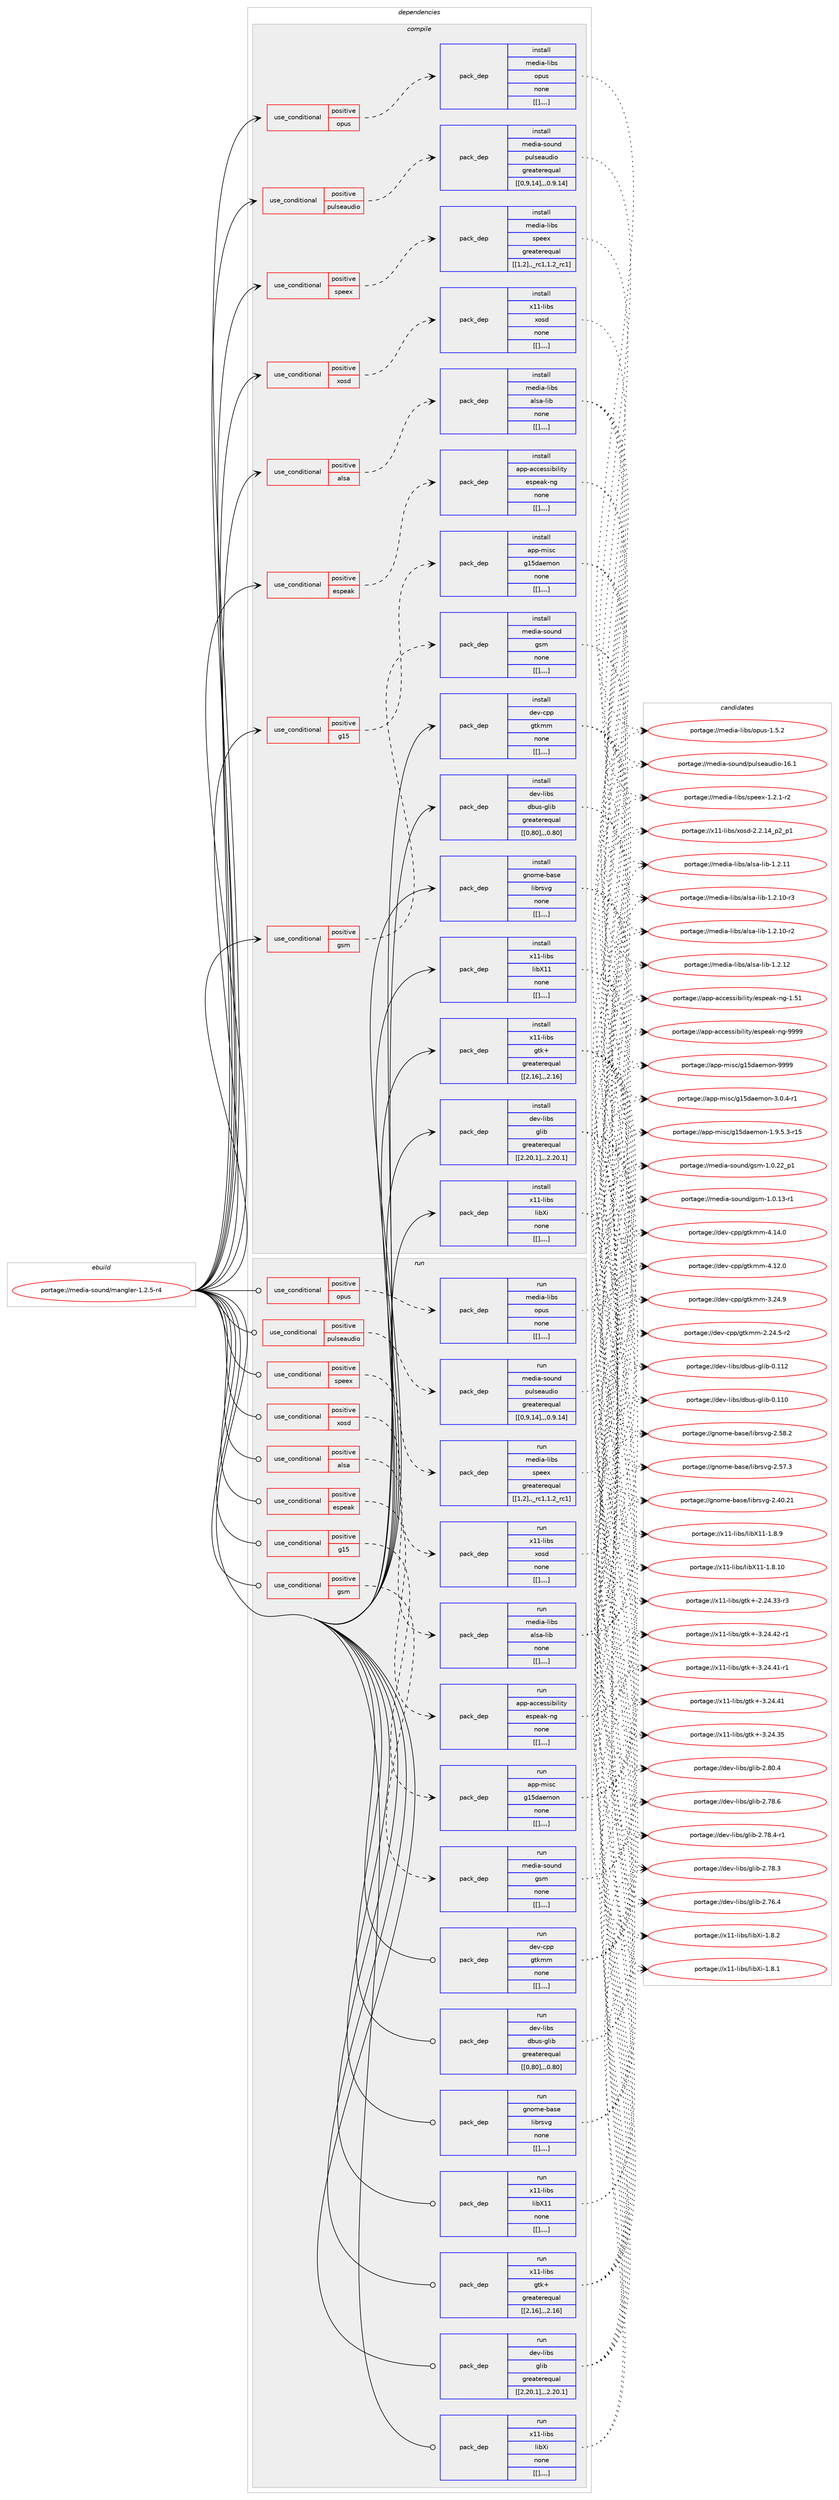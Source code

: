 digraph prolog {

# *************
# Graph options
# *************

newrank=true;
concentrate=true;
compound=true;
graph [rankdir=LR,fontname=Helvetica,fontsize=10,ranksep=1.5];#, ranksep=2.5, nodesep=0.2];
edge  [arrowhead=vee];
node  [fontname=Helvetica,fontsize=10];

# **********
# The ebuild
# **********

subgraph cluster_leftcol {
color=gray;
label=<<i>ebuild</i>>;
id [label="portage://media-sound/mangler-1.2.5-r4", color=red, width=4, href="../media-sound/mangler-1.2.5-r4.svg"];
}

# ****************
# The dependencies
# ****************

subgraph cluster_midcol {
color=gray;
label=<<i>dependencies</i>>;
subgraph cluster_compile {
fillcolor="#eeeeee";
style=filled;
label=<<i>compile</i>>;
subgraph cond84084 {
dependency333526 [label=<<TABLE BORDER="0" CELLBORDER="1" CELLSPACING="0" CELLPADDING="4"><TR><TD ROWSPAN="3" CELLPADDING="10">use_conditional</TD></TR><TR><TD>positive</TD></TR><TR><TD>alsa</TD></TR></TABLE>>, shape=none, color=red];
subgraph pack246825 {
dependency333527 [label=<<TABLE BORDER="0" CELLBORDER="1" CELLSPACING="0" CELLPADDING="4" WIDTH="220"><TR><TD ROWSPAN="6" CELLPADDING="30">pack_dep</TD></TR><TR><TD WIDTH="110">install</TD></TR><TR><TD>media-libs</TD></TR><TR><TD>alsa-lib</TD></TR><TR><TD>none</TD></TR><TR><TD>[[],,,,]</TD></TR></TABLE>>, shape=none, color=blue];
}
dependency333526:e -> dependency333527:w [weight=20,style="dashed",arrowhead="vee"];
}
id:e -> dependency333526:w [weight=20,style="solid",arrowhead="vee"];
subgraph cond84085 {
dependency333528 [label=<<TABLE BORDER="0" CELLBORDER="1" CELLSPACING="0" CELLPADDING="4"><TR><TD ROWSPAN="3" CELLPADDING="10">use_conditional</TD></TR><TR><TD>positive</TD></TR><TR><TD>espeak</TD></TR></TABLE>>, shape=none, color=red];
subgraph pack246826 {
dependency333529 [label=<<TABLE BORDER="0" CELLBORDER="1" CELLSPACING="0" CELLPADDING="4" WIDTH="220"><TR><TD ROWSPAN="6" CELLPADDING="30">pack_dep</TD></TR><TR><TD WIDTH="110">install</TD></TR><TR><TD>app-accessibility</TD></TR><TR><TD>espeak-ng</TD></TR><TR><TD>none</TD></TR><TR><TD>[[],,,,]</TD></TR></TABLE>>, shape=none, color=blue];
}
dependency333528:e -> dependency333529:w [weight=20,style="dashed",arrowhead="vee"];
}
id:e -> dependency333528:w [weight=20,style="solid",arrowhead="vee"];
subgraph cond84086 {
dependency333530 [label=<<TABLE BORDER="0" CELLBORDER="1" CELLSPACING="0" CELLPADDING="4"><TR><TD ROWSPAN="3" CELLPADDING="10">use_conditional</TD></TR><TR><TD>positive</TD></TR><TR><TD>g15</TD></TR></TABLE>>, shape=none, color=red];
subgraph pack246827 {
dependency333531 [label=<<TABLE BORDER="0" CELLBORDER="1" CELLSPACING="0" CELLPADDING="4" WIDTH="220"><TR><TD ROWSPAN="6" CELLPADDING="30">pack_dep</TD></TR><TR><TD WIDTH="110">install</TD></TR><TR><TD>app-misc</TD></TR><TR><TD>g15daemon</TD></TR><TR><TD>none</TD></TR><TR><TD>[[],,,,]</TD></TR></TABLE>>, shape=none, color=blue];
}
dependency333530:e -> dependency333531:w [weight=20,style="dashed",arrowhead="vee"];
}
id:e -> dependency333530:w [weight=20,style="solid",arrowhead="vee"];
subgraph cond84087 {
dependency333532 [label=<<TABLE BORDER="0" CELLBORDER="1" CELLSPACING="0" CELLPADDING="4"><TR><TD ROWSPAN="3" CELLPADDING="10">use_conditional</TD></TR><TR><TD>positive</TD></TR><TR><TD>gsm</TD></TR></TABLE>>, shape=none, color=red];
subgraph pack246828 {
dependency333533 [label=<<TABLE BORDER="0" CELLBORDER="1" CELLSPACING="0" CELLPADDING="4" WIDTH="220"><TR><TD ROWSPAN="6" CELLPADDING="30">pack_dep</TD></TR><TR><TD WIDTH="110">install</TD></TR><TR><TD>media-sound</TD></TR><TR><TD>gsm</TD></TR><TR><TD>none</TD></TR><TR><TD>[[],,,,]</TD></TR></TABLE>>, shape=none, color=blue];
}
dependency333532:e -> dependency333533:w [weight=20,style="dashed",arrowhead="vee"];
}
id:e -> dependency333532:w [weight=20,style="solid",arrowhead="vee"];
subgraph cond84088 {
dependency333534 [label=<<TABLE BORDER="0" CELLBORDER="1" CELLSPACING="0" CELLPADDING="4"><TR><TD ROWSPAN="3" CELLPADDING="10">use_conditional</TD></TR><TR><TD>positive</TD></TR><TR><TD>opus</TD></TR></TABLE>>, shape=none, color=red];
subgraph pack246829 {
dependency333535 [label=<<TABLE BORDER="0" CELLBORDER="1" CELLSPACING="0" CELLPADDING="4" WIDTH="220"><TR><TD ROWSPAN="6" CELLPADDING="30">pack_dep</TD></TR><TR><TD WIDTH="110">install</TD></TR><TR><TD>media-libs</TD></TR><TR><TD>opus</TD></TR><TR><TD>none</TD></TR><TR><TD>[[],,,,]</TD></TR></TABLE>>, shape=none, color=blue];
}
dependency333534:e -> dependency333535:w [weight=20,style="dashed",arrowhead="vee"];
}
id:e -> dependency333534:w [weight=20,style="solid",arrowhead="vee"];
subgraph cond84089 {
dependency333536 [label=<<TABLE BORDER="0" CELLBORDER="1" CELLSPACING="0" CELLPADDING="4"><TR><TD ROWSPAN="3" CELLPADDING="10">use_conditional</TD></TR><TR><TD>positive</TD></TR><TR><TD>pulseaudio</TD></TR></TABLE>>, shape=none, color=red];
subgraph pack246830 {
dependency333537 [label=<<TABLE BORDER="0" CELLBORDER="1" CELLSPACING="0" CELLPADDING="4" WIDTH="220"><TR><TD ROWSPAN="6" CELLPADDING="30">pack_dep</TD></TR><TR><TD WIDTH="110">install</TD></TR><TR><TD>media-sound</TD></TR><TR><TD>pulseaudio</TD></TR><TR><TD>greaterequal</TD></TR><TR><TD>[[0,9,14],,,0.9.14]</TD></TR></TABLE>>, shape=none, color=blue];
}
dependency333536:e -> dependency333537:w [weight=20,style="dashed",arrowhead="vee"];
}
id:e -> dependency333536:w [weight=20,style="solid",arrowhead="vee"];
subgraph cond84090 {
dependency333538 [label=<<TABLE BORDER="0" CELLBORDER="1" CELLSPACING="0" CELLPADDING="4"><TR><TD ROWSPAN="3" CELLPADDING="10">use_conditional</TD></TR><TR><TD>positive</TD></TR><TR><TD>speex</TD></TR></TABLE>>, shape=none, color=red];
subgraph pack246831 {
dependency333539 [label=<<TABLE BORDER="0" CELLBORDER="1" CELLSPACING="0" CELLPADDING="4" WIDTH="220"><TR><TD ROWSPAN="6" CELLPADDING="30">pack_dep</TD></TR><TR><TD WIDTH="110">install</TD></TR><TR><TD>media-libs</TD></TR><TR><TD>speex</TD></TR><TR><TD>greaterequal</TD></TR><TR><TD>[[1,2],,_rc1,1.2_rc1]</TD></TR></TABLE>>, shape=none, color=blue];
}
dependency333538:e -> dependency333539:w [weight=20,style="dashed",arrowhead="vee"];
}
id:e -> dependency333538:w [weight=20,style="solid",arrowhead="vee"];
subgraph cond84091 {
dependency333540 [label=<<TABLE BORDER="0" CELLBORDER="1" CELLSPACING="0" CELLPADDING="4"><TR><TD ROWSPAN="3" CELLPADDING="10">use_conditional</TD></TR><TR><TD>positive</TD></TR><TR><TD>xosd</TD></TR></TABLE>>, shape=none, color=red];
subgraph pack246832 {
dependency333541 [label=<<TABLE BORDER="0" CELLBORDER="1" CELLSPACING="0" CELLPADDING="4" WIDTH="220"><TR><TD ROWSPAN="6" CELLPADDING="30">pack_dep</TD></TR><TR><TD WIDTH="110">install</TD></TR><TR><TD>x11-libs</TD></TR><TR><TD>xosd</TD></TR><TR><TD>none</TD></TR><TR><TD>[[],,,,]</TD></TR></TABLE>>, shape=none, color=blue];
}
dependency333540:e -> dependency333541:w [weight=20,style="dashed",arrowhead="vee"];
}
id:e -> dependency333540:w [weight=20,style="solid",arrowhead="vee"];
subgraph pack246833 {
dependency333542 [label=<<TABLE BORDER="0" CELLBORDER="1" CELLSPACING="0" CELLPADDING="4" WIDTH="220"><TR><TD ROWSPAN="6" CELLPADDING="30">pack_dep</TD></TR><TR><TD WIDTH="110">install</TD></TR><TR><TD>dev-cpp</TD></TR><TR><TD>gtkmm</TD></TR><TR><TD>none</TD></TR><TR><TD>[[],,,,]</TD></TR></TABLE>>, shape=none, color=blue];
}
id:e -> dependency333542:w [weight=20,style="solid",arrowhead="vee"];
subgraph pack246834 {
dependency333543 [label=<<TABLE BORDER="0" CELLBORDER="1" CELLSPACING="0" CELLPADDING="4" WIDTH="220"><TR><TD ROWSPAN="6" CELLPADDING="30">pack_dep</TD></TR><TR><TD WIDTH="110">install</TD></TR><TR><TD>dev-libs</TD></TR><TR><TD>dbus-glib</TD></TR><TR><TD>greaterequal</TD></TR><TR><TD>[[0,80],,,0.80]</TD></TR></TABLE>>, shape=none, color=blue];
}
id:e -> dependency333543:w [weight=20,style="solid",arrowhead="vee"];
subgraph pack246835 {
dependency333544 [label=<<TABLE BORDER="0" CELLBORDER="1" CELLSPACING="0" CELLPADDING="4" WIDTH="220"><TR><TD ROWSPAN="6" CELLPADDING="30">pack_dep</TD></TR><TR><TD WIDTH="110">install</TD></TR><TR><TD>dev-libs</TD></TR><TR><TD>glib</TD></TR><TR><TD>greaterequal</TD></TR><TR><TD>[[2,20,1],,,2.20.1]</TD></TR></TABLE>>, shape=none, color=blue];
}
id:e -> dependency333544:w [weight=20,style="solid",arrowhead="vee"];
subgraph pack246836 {
dependency333545 [label=<<TABLE BORDER="0" CELLBORDER="1" CELLSPACING="0" CELLPADDING="4" WIDTH="220"><TR><TD ROWSPAN="6" CELLPADDING="30">pack_dep</TD></TR><TR><TD WIDTH="110">install</TD></TR><TR><TD>gnome-base</TD></TR><TR><TD>librsvg</TD></TR><TR><TD>none</TD></TR><TR><TD>[[],,,,]</TD></TR></TABLE>>, shape=none, color=blue];
}
id:e -> dependency333545:w [weight=20,style="solid",arrowhead="vee"];
subgraph pack246837 {
dependency333546 [label=<<TABLE BORDER="0" CELLBORDER="1" CELLSPACING="0" CELLPADDING="4" WIDTH="220"><TR><TD ROWSPAN="6" CELLPADDING="30">pack_dep</TD></TR><TR><TD WIDTH="110">install</TD></TR><TR><TD>x11-libs</TD></TR><TR><TD>gtk+</TD></TR><TR><TD>greaterequal</TD></TR><TR><TD>[[2,16],,,2.16]</TD></TR></TABLE>>, shape=none, color=blue];
}
id:e -> dependency333546:w [weight=20,style="solid",arrowhead="vee"];
subgraph pack246838 {
dependency333547 [label=<<TABLE BORDER="0" CELLBORDER="1" CELLSPACING="0" CELLPADDING="4" WIDTH="220"><TR><TD ROWSPAN="6" CELLPADDING="30">pack_dep</TD></TR><TR><TD WIDTH="110">install</TD></TR><TR><TD>x11-libs</TD></TR><TR><TD>libX11</TD></TR><TR><TD>none</TD></TR><TR><TD>[[],,,,]</TD></TR></TABLE>>, shape=none, color=blue];
}
id:e -> dependency333547:w [weight=20,style="solid",arrowhead="vee"];
subgraph pack246839 {
dependency333548 [label=<<TABLE BORDER="0" CELLBORDER="1" CELLSPACING="0" CELLPADDING="4" WIDTH="220"><TR><TD ROWSPAN="6" CELLPADDING="30">pack_dep</TD></TR><TR><TD WIDTH="110">install</TD></TR><TR><TD>x11-libs</TD></TR><TR><TD>libXi</TD></TR><TR><TD>none</TD></TR><TR><TD>[[],,,,]</TD></TR></TABLE>>, shape=none, color=blue];
}
id:e -> dependency333548:w [weight=20,style="solid",arrowhead="vee"];
}
subgraph cluster_compileandrun {
fillcolor="#eeeeee";
style=filled;
label=<<i>compile and run</i>>;
}
subgraph cluster_run {
fillcolor="#eeeeee";
style=filled;
label=<<i>run</i>>;
subgraph cond84092 {
dependency333549 [label=<<TABLE BORDER="0" CELLBORDER="1" CELLSPACING="0" CELLPADDING="4"><TR><TD ROWSPAN="3" CELLPADDING="10">use_conditional</TD></TR><TR><TD>positive</TD></TR><TR><TD>alsa</TD></TR></TABLE>>, shape=none, color=red];
subgraph pack246840 {
dependency333550 [label=<<TABLE BORDER="0" CELLBORDER="1" CELLSPACING="0" CELLPADDING="4" WIDTH="220"><TR><TD ROWSPAN="6" CELLPADDING="30">pack_dep</TD></TR><TR><TD WIDTH="110">run</TD></TR><TR><TD>media-libs</TD></TR><TR><TD>alsa-lib</TD></TR><TR><TD>none</TD></TR><TR><TD>[[],,,,]</TD></TR></TABLE>>, shape=none, color=blue];
}
dependency333549:e -> dependency333550:w [weight=20,style="dashed",arrowhead="vee"];
}
id:e -> dependency333549:w [weight=20,style="solid",arrowhead="odot"];
subgraph cond84093 {
dependency333551 [label=<<TABLE BORDER="0" CELLBORDER="1" CELLSPACING="0" CELLPADDING="4"><TR><TD ROWSPAN="3" CELLPADDING="10">use_conditional</TD></TR><TR><TD>positive</TD></TR><TR><TD>espeak</TD></TR></TABLE>>, shape=none, color=red];
subgraph pack246841 {
dependency333552 [label=<<TABLE BORDER="0" CELLBORDER="1" CELLSPACING="0" CELLPADDING="4" WIDTH="220"><TR><TD ROWSPAN="6" CELLPADDING="30">pack_dep</TD></TR><TR><TD WIDTH="110">run</TD></TR><TR><TD>app-accessibility</TD></TR><TR><TD>espeak-ng</TD></TR><TR><TD>none</TD></TR><TR><TD>[[],,,,]</TD></TR></TABLE>>, shape=none, color=blue];
}
dependency333551:e -> dependency333552:w [weight=20,style="dashed",arrowhead="vee"];
}
id:e -> dependency333551:w [weight=20,style="solid",arrowhead="odot"];
subgraph cond84094 {
dependency333553 [label=<<TABLE BORDER="0" CELLBORDER="1" CELLSPACING="0" CELLPADDING="4"><TR><TD ROWSPAN="3" CELLPADDING="10">use_conditional</TD></TR><TR><TD>positive</TD></TR><TR><TD>g15</TD></TR></TABLE>>, shape=none, color=red];
subgraph pack246842 {
dependency333554 [label=<<TABLE BORDER="0" CELLBORDER="1" CELLSPACING="0" CELLPADDING="4" WIDTH="220"><TR><TD ROWSPAN="6" CELLPADDING="30">pack_dep</TD></TR><TR><TD WIDTH="110">run</TD></TR><TR><TD>app-misc</TD></TR><TR><TD>g15daemon</TD></TR><TR><TD>none</TD></TR><TR><TD>[[],,,,]</TD></TR></TABLE>>, shape=none, color=blue];
}
dependency333553:e -> dependency333554:w [weight=20,style="dashed",arrowhead="vee"];
}
id:e -> dependency333553:w [weight=20,style="solid",arrowhead="odot"];
subgraph cond84095 {
dependency333555 [label=<<TABLE BORDER="0" CELLBORDER="1" CELLSPACING="0" CELLPADDING="4"><TR><TD ROWSPAN="3" CELLPADDING="10">use_conditional</TD></TR><TR><TD>positive</TD></TR><TR><TD>gsm</TD></TR></TABLE>>, shape=none, color=red];
subgraph pack246843 {
dependency333556 [label=<<TABLE BORDER="0" CELLBORDER="1" CELLSPACING="0" CELLPADDING="4" WIDTH="220"><TR><TD ROWSPAN="6" CELLPADDING="30">pack_dep</TD></TR><TR><TD WIDTH="110">run</TD></TR><TR><TD>media-sound</TD></TR><TR><TD>gsm</TD></TR><TR><TD>none</TD></TR><TR><TD>[[],,,,]</TD></TR></TABLE>>, shape=none, color=blue];
}
dependency333555:e -> dependency333556:w [weight=20,style="dashed",arrowhead="vee"];
}
id:e -> dependency333555:w [weight=20,style="solid",arrowhead="odot"];
subgraph cond84096 {
dependency333557 [label=<<TABLE BORDER="0" CELLBORDER="1" CELLSPACING="0" CELLPADDING="4"><TR><TD ROWSPAN="3" CELLPADDING="10">use_conditional</TD></TR><TR><TD>positive</TD></TR><TR><TD>opus</TD></TR></TABLE>>, shape=none, color=red];
subgraph pack246844 {
dependency333558 [label=<<TABLE BORDER="0" CELLBORDER="1" CELLSPACING="0" CELLPADDING="4" WIDTH="220"><TR><TD ROWSPAN="6" CELLPADDING="30">pack_dep</TD></TR><TR><TD WIDTH="110">run</TD></TR><TR><TD>media-libs</TD></TR><TR><TD>opus</TD></TR><TR><TD>none</TD></TR><TR><TD>[[],,,,]</TD></TR></TABLE>>, shape=none, color=blue];
}
dependency333557:e -> dependency333558:w [weight=20,style="dashed",arrowhead="vee"];
}
id:e -> dependency333557:w [weight=20,style="solid",arrowhead="odot"];
subgraph cond84097 {
dependency333559 [label=<<TABLE BORDER="0" CELLBORDER="1" CELLSPACING="0" CELLPADDING="4"><TR><TD ROWSPAN="3" CELLPADDING="10">use_conditional</TD></TR><TR><TD>positive</TD></TR><TR><TD>pulseaudio</TD></TR></TABLE>>, shape=none, color=red];
subgraph pack246845 {
dependency333560 [label=<<TABLE BORDER="0" CELLBORDER="1" CELLSPACING="0" CELLPADDING="4" WIDTH="220"><TR><TD ROWSPAN="6" CELLPADDING="30">pack_dep</TD></TR><TR><TD WIDTH="110">run</TD></TR><TR><TD>media-sound</TD></TR><TR><TD>pulseaudio</TD></TR><TR><TD>greaterequal</TD></TR><TR><TD>[[0,9,14],,,0.9.14]</TD></TR></TABLE>>, shape=none, color=blue];
}
dependency333559:e -> dependency333560:w [weight=20,style="dashed",arrowhead="vee"];
}
id:e -> dependency333559:w [weight=20,style="solid",arrowhead="odot"];
subgraph cond84098 {
dependency333561 [label=<<TABLE BORDER="0" CELLBORDER="1" CELLSPACING="0" CELLPADDING="4"><TR><TD ROWSPAN="3" CELLPADDING="10">use_conditional</TD></TR><TR><TD>positive</TD></TR><TR><TD>speex</TD></TR></TABLE>>, shape=none, color=red];
subgraph pack246846 {
dependency333562 [label=<<TABLE BORDER="0" CELLBORDER="1" CELLSPACING="0" CELLPADDING="4" WIDTH="220"><TR><TD ROWSPAN="6" CELLPADDING="30">pack_dep</TD></TR><TR><TD WIDTH="110">run</TD></TR><TR><TD>media-libs</TD></TR><TR><TD>speex</TD></TR><TR><TD>greaterequal</TD></TR><TR><TD>[[1,2],,_rc1,1.2_rc1]</TD></TR></TABLE>>, shape=none, color=blue];
}
dependency333561:e -> dependency333562:w [weight=20,style="dashed",arrowhead="vee"];
}
id:e -> dependency333561:w [weight=20,style="solid",arrowhead="odot"];
subgraph cond84099 {
dependency333563 [label=<<TABLE BORDER="0" CELLBORDER="1" CELLSPACING="0" CELLPADDING="4"><TR><TD ROWSPAN="3" CELLPADDING="10">use_conditional</TD></TR><TR><TD>positive</TD></TR><TR><TD>xosd</TD></TR></TABLE>>, shape=none, color=red];
subgraph pack246847 {
dependency333564 [label=<<TABLE BORDER="0" CELLBORDER="1" CELLSPACING="0" CELLPADDING="4" WIDTH="220"><TR><TD ROWSPAN="6" CELLPADDING="30">pack_dep</TD></TR><TR><TD WIDTH="110">run</TD></TR><TR><TD>x11-libs</TD></TR><TR><TD>xosd</TD></TR><TR><TD>none</TD></TR><TR><TD>[[],,,,]</TD></TR></TABLE>>, shape=none, color=blue];
}
dependency333563:e -> dependency333564:w [weight=20,style="dashed",arrowhead="vee"];
}
id:e -> dependency333563:w [weight=20,style="solid",arrowhead="odot"];
subgraph pack246848 {
dependency333565 [label=<<TABLE BORDER="0" CELLBORDER="1" CELLSPACING="0" CELLPADDING="4" WIDTH="220"><TR><TD ROWSPAN="6" CELLPADDING="30">pack_dep</TD></TR><TR><TD WIDTH="110">run</TD></TR><TR><TD>dev-cpp</TD></TR><TR><TD>gtkmm</TD></TR><TR><TD>none</TD></TR><TR><TD>[[],,,,]</TD></TR></TABLE>>, shape=none, color=blue];
}
id:e -> dependency333565:w [weight=20,style="solid",arrowhead="odot"];
subgraph pack246849 {
dependency333566 [label=<<TABLE BORDER="0" CELLBORDER="1" CELLSPACING="0" CELLPADDING="4" WIDTH="220"><TR><TD ROWSPAN="6" CELLPADDING="30">pack_dep</TD></TR><TR><TD WIDTH="110">run</TD></TR><TR><TD>dev-libs</TD></TR><TR><TD>dbus-glib</TD></TR><TR><TD>greaterequal</TD></TR><TR><TD>[[0,80],,,0.80]</TD></TR></TABLE>>, shape=none, color=blue];
}
id:e -> dependency333566:w [weight=20,style="solid",arrowhead="odot"];
subgraph pack246850 {
dependency333567 [label=<<TABLE BORDER="0" CELLBORDER="1" CELLSPACING="0" CELLPADDING="4" WIDTH="220"><TR><TD ROWSPAN="6" CELLPADDING="30">pack_dep</TD></TR><TR><TD WIDTH="110">run</TD></TR><TR><TD>dev-libs</TD></TR><TR><TD>glib</TD></TR><TR><TD>greaterequal</TD></TR><TR><TD>[[2,20,1],,,2.20.1]</TD></TR></TABLE>>, shape=none, color=blue];
}
id:e -> dependency333567:w [weight=20,style="solid",arrowhead="odot"];
subgraph pack246851 {
dependency333568 [label=<<TABLE BORDER="0" CELLBORDER="1" CELLSPACING="0" CELLPADDING="4" WIDTH="220"><TR><TD ROWSPAN="6" CELLPADDING="30">pack_dep</TD></TR><TR><TD WIDTH="110">run</TD></TR><TR><TD>gnome-base</TD></TR><TR><TD>librsvg</TD></TR><TR><TD>none</TD></TR><TR><TD>[[],,,,]</TD></TR></TABLE>>, shape=none, color=blue];
}
id:e -> dependency333568:w [weight=20,style="solid",arrowhead="odot"];
subgraph pack246852 {
dependency333569 [label=<<TABLE BORDER="0" CELLBORDER="1" CELLSPACING="0" CELLPADDING="4" WIDTH="220"><TR><TD ROWSPAN="6" CELLPADDING="30">pack_dep</TD></TR><TR><TD WIDTH="110">run</TD></TR><TR><TD>x11-libs</TD></TR><TR><TD>gtk+</TD></TR><TR><TD>greaterequal</TD></TR><TR><TD>[[2,16],,,2.16]</TD></TR></TABLE>>, shape=none, color=blue];
}
id:e -> dependency333569:w [weight=20,style="solid",arrowhead="odot"];
subgraph pack246853 {
dependency333570 [label=<<TABLE BORDER="0" CELLBORDER="1" CELLSPACING="0" CELLPADDING="4" WIDTH="220"><TR><TD ROWSPAN="6" CELLPADDING="30">pack_dep</TD></TR><TR><TD WIDTH="110">run</TD></TR><TR><TD>x11-libs</TD></TR><TR><TD>libX11</TD></TR><TR><TD>none</TD></TR><TR><TD>[[],,,,]</TD></TR></TABLE>>, shape=none, color=blue];
}
id:e -> dependency333570:w [weight=20,style="solid",arrowhead="odot"];
subgraph pack246854 {
dependency333571 [label=<<TABLE BORDER="0" CELLBORDER="1" CELLSPACING="0" CELLPADDING="4" WIDTH="220"><TR><TD ROWSPAN="6" CELLPADDING="30">pack_dep</TD></TR><TR><TD WIDTH="110">run</TD></TR><TR><TD>x11-libs</TD></TR><TR><TD>libXi</TD></TR><TR><TD>none</TD></TR><TR><TD>[[],,,,]</TD></TR></TABLE>>, shape=none, color=blue];
}
id:e -> dependency333571:w [weight=20,style="solid",arrowhead="odot"];
}
}

# **************
# The candidates
# **************

subgraph cluster_choices {
rank=same;
color=gray;
label=<<i>candidates</i>>;

subgraph choice246825 {
color=black;
nodesep=1;
choice109101100105974510810598115479710811597451081059845494650464950 [label="portage://media-libs/alsa-lib-1.2.12", color=red, width=4,href="../media-libs/alsa-lib-1.2.12.svg"];
choice109101100105974510810598115479710811597451081059845494650464949 [label="portage://media-libs/alsa-lib-1.2.11", color=red, width=4,href="../media-libs/alsa-lib-1.2.11.svg"];
choice1091011001059745108105981154797108115974510810598454946504649484511451 [label="portage://media-libs/alsa-lib-1.2.10-r3", color=red, width=4,href="../media-libs/alsa-lib-1.2.10-r3.svg"];
choice1091011001059745108105981154797108115974510810598454946504649484511450 [label="portage://media-libs/alsa-lib-1.2.10-r2", color=red, width=4,href="../media-libs/alsa-lib-1.2.10-r2.svg"];
dependency333527:e -> choice109101100105974510810598115479710811597451081059845494650464950:w [style=dotted,weight="100"];
dependency333527:e -> choice109101100105974510810598115479710811597451081059845494650464949:w [style=dotted,weight="100"];
dependency333527:e -> choice1091011001059745108105981154797108115974510810598454946504649484511451:w [style=dotted,weight="100"];
dependency333527:e -> choice1091011001059745108105981154797108115974510810598454946504649484511450:w [style=dotted,weight="100"];
}
subgraph choice246826 {
color=black;
nodesep=1;
choice9711211245979999101115115105981051081051161214710111511210197107451101034557575757 [label="portage://app-accessibility/espeak-ng-9999", color=red, width=4,href="../app-accessibility/espeak-ng-9999.svg"];
choice9711211245979999101115115105981051081051161214710111511210197107451101034549465349 [label="portage://app-accessibility/espeak-ng-1.51", color=red, width=4,href="../app-accessibility/espeak-ng-1.51.svg"];
dependency333529:e -> choice9711211245979999101115115105981051081051161214710111511210197107451101034557575757:w [style=dotted,weight="100"];
dependency333529:e -> choice9711211245979999101115115105981051081051161214710111511210197107451101034549465349:w [style=dotted,weight="100"];
}
subgraph choice246827 {
color=black;
nodesep=1;
choice971121124510910511599471034953100971011091111104557575757 [label="portage://app-misc/g15daemon-9999", color=red, width=4,href="../app-misc/g15daemon-9999.svg"];
choice971121124510910511599471034953100971011091111104551464846524511449 [label="portage://app-misc/g15daemon-3.0.4-r1", color=red, width=4,href="../app-misc/g15daemon-3.0.4-r1.svg"];
choice971121124510910511599471034953100971011091111104549465746534651451144953 [label="portage://app-misc/g15daemon-1.9.5.3-r15", color=red, width=4,href="../app-misc/g15daemon-1.9.5.3-r15.svg"];
dependency333531:e -> choice971121124510910511599471034953100971011091111104557575757:w [style=dotted,weight="100"];
dependency333531:e -> choice971121124510910511599471034953100971011091111104551464846524511449:w [style=dotted,weight="100"];
dependency333531:e -> choice971121124510910511599471034953100971011091111104549465746534651451144953:w [style=dotted,weight="100"];
}
subgraph choice246828 {
color=black;
nodesep=1;
choice109101100105974511511111711010047103115109454946484650509511249 [label="portage://media-sound/gsm-1.0.22_p1", color=red, width=4,href="../media-sound/gsm-1.0.22_p1.svg"];
choice109101100105974511511111711010047103115109454946484649514511449 [label="portage://media-sound/gsm-1.0.13-r1", color=red, width=4,href="../media-sound/gsm-1.0.13-r1.svg"];
dependency333533:e -> choice109101100105974511511111711010047103115109454946484650509511249:w [style=dotted,weight="100"];
dependency333533:e -> choice109101100105974511511111711010047103115109454946484649514511449:w [style=dotted,weight="100"];
}
subgraph choice246829 {
color=black;
nodesep=1;
choice10910110010597451081059811547111112117115454946534650 [label="portage://media-libs/opus-1.5.2", color=red, width=4,href="../media-libs/opus-1.5.2.svg"];
dependency333535:e -> choice10910110010597451081059811547111112117115454946534650:w [style=dotted,weight="100"];
}
subgraph choice246830 {
color=black;
nodesep=1;
choice109101100105974511511111711010047112117108115101971171001051114549544649 [label="portage://media-sound/pulseaudio-16.1", color=red, width=4,href="../media-sound/pulseaudio-16.1.svg"];
dependency333537:e -> choice109101100105974511511111711010047112117108115101971171001051114549544649:w [style=dotted,weight="100"];
}
subgraph choice246831 {
color=black;
nodesep=1;
choice109101100105974510810598115471151121011011204549465046494511450 [label="portage://media-libs/speex-1.2.1-r2", color=red, width=4,href="../media-libs/speex-1.2.1-r2.svg"];
dependency333539:e -> choice109101100105974510810598115471151121011011204549465046494511450:w [style=dotted,weight="100"];
}
subgraph choice246832 {
color=black;
nodesep=1;
choice12049494510810598115471201111151004550465046495295112509511249 [label="portage://x11-libs/xosd-2.2.14_p2_p1", color=red, width=4,href="../x11-libs/xosd-2.2.14_p2_p1.svg"];
dependency333541:e -> choice12049494510810598115471201111151004550465046495295112509511249:w [style=dotted,weight="100"];
}
subgraph choice246833 {
color=black;
nodesep=1;
choice10010111845991121124710311610710910945524649524648 [label="portage://dev-cpp/gtkmm-4.14.0", color=red, width=4,href="../dev-cpp/gtkmm-4.14.0.svg"];
choice10010111845991121124710311610710910945524649504648 [label="portage://dev-cpp/gtkmm-4.12.0", color=red, width=4,href="../dev-cpp/gtkmm-4.12.0.svg"];
choice10010111845991121124710311610710910945514650524657 [label="portage://dev-cpp/gtkmm-3.24.9", color=red, width=4,href="../dev-cpp/gtkmm-3.24.9.svg"];
choice100101118459911211247103116107109109455046505246534511450 [label="portage://dev-cpp/gtkmm-2.24.5-r2", color=red, width=4,href="../dev-cpp/gtkmm-2.24.5-r2.svg"];
dependency333542:e -> choice10010111845991121124710311610710910945524649524648:w [style=dotted,weight="100"];
dependency333542:e -> choice10010111845991121124710311610710910945524649504648:w [style=dotted,weight="100"];
dependency333542:e -> choice10010111845991121124710311610710910945514650524657:w [style=dotted,weight="100"];
dependency333542:e -> choice100101118459911211247103116107109109455046505246534511450:w [style=dotted,weight="100"];
}
subgraph choice246834 {
color=black;
nodesep=1;
choice100101118451081059811547100981171154510310810598454846494950 [label="portage://dev-libs/dbus-glib-0.112", color=red, width=4,href="../dev-libs/dbus-glib-0.112.svg"];
choice100101118451081059811547100981171154510310810598454846494948 [label="portage://dev-libs/dbus-glib-0.110", color=red, width=4,href="../dev-libs/dbus-glib-0.110.svg"];
dependency333543:e -> choice100101118451081059811547100981171154510310810598454846494950:w [style=dotted,weight="100"];
dependency333543:e -> choice100101118451081059811547100981171154510310810598454846494948:w [style=dotted,weight="100"];
}
subgraph choice246835 {
color=black;
nodesep=1;
choice1001011184510810598115471031081059845504656484652 [label="portage://dev-libs/glib-2.80.4", color=red, width=4,href="../dev-libs/glib-2.80.4.svg"];
choice1001011184510810598115471031081059845504655564654 [label="portage://dev-libs/glib-2.78.6", color=red, width=4,href="../dev-libs/glib-2.78.6.svg"];
choice10010111845108105981154710310810598455046555646524511449 [label="portage://dev-libs/glib-2.78.4-r1", color=red, width=4,href="../dev-libs/glib-2.78.4-r1.svg"];
choice1001011184510810598115471031081059845504655564651 [label="portage://dev-libs/glib-2.78.3", color=red, width=4,href="../dev-libs/glib-2.78.3.svg"];
choice1001011184510810598115471031081059845504655544652 [label="portage://dev-libs/glib-2.76.4", color=red, width=4,href="../dev-libs/glib-2.76.4.svg"];
dependency333544:e -> choice1001011184510810598115471031081059845504656484652:w [style=dotted,weight="100"];
dependency333544:e -> choice1001011184510810598115471031081059845504655564654:w [style=dotted,weight="100"];
dependency333544:e -> choice10010111845108105981154710310810598455046555646524511449:w [style=dotted,weight="100"];
dependency333544:e -> choice1001011184510810598115471031081059845504655564651:w [style=dotted,weight="100"];
dependency333544:e -> choice1001011184510810598115471031081059845504655544652:w [style=dotted,weight="100"];
}
subgraph choice246836 {
color=black;
nodesep=1;
choice103110111109101459897115101471081059811411511810345504653564650 [label="portage://gnome-base/librsvg-2.58.2", color=red, width=4,href="../gnome-base/librsvg-2.58.2.svg"];
choice103110111109101459897115101471081059811411511810345504653554651 [label="portage://gnome-base/librsvg-2.57.3", color=red, width=4,href="../gnome-base/librsvg-2.57.3.svg"];
choice10311011110910145989711510147108105981141151181034550465248465049 [label="portage://gnome-base/librsvg-2.40.21", color=red, width=4,href="../gnome-base/librsvg-2.40.21.svg"];
dependency333545:e -> choice103110111109101459897115101471081059811411511810345504653564650:w [style=dotted,weight="100"];
dependency333545:e -> choice103110111109101459897115101471081059811411511810345504653554651:w [style=dotted,weight="100"];
dependency333545:e -> choice10311011110910145989711510147108105981141151181034550465248465049:w [style=dotted,weight="100"];
}
subgraph choice246837 {
color=black;
nodesep=1;
choice12049494510810598115471031161074345514650524652504511449 [label="portage://x11-libs/gtk+-3.24.42-r1", color=red, width=4,href="../x11-libs/gtk+-3.24.42-r1.svg"];
choice12049494510810598115471031161074345514650524652494511449 [label="portage://x11-libs/gtk+-3.24.41-r1", color=red, width=4,href="../x11-libs/gtk+-3.24.41-r1.svg"];
choice1204949451081059811547103116107434551465052465249 [label="portage://x11-libs/gtk+-3.24.41", color=red, width=4,href="../x11-libs/gtk+-3.24.41.svg"];
choice1204949451081059811547103116107434551465052465153 [label="portage://x11-libs/gtk+-3.24.35", color=red, width=4,href="../x11-libs/gtk+-3.24.35.svg"];
choice12049494510810598115471031161074345504650524651514511451 [label="portage://x11-libs/gtk+-2.24.33-r3", color=red, width=4,href="../x11-libs/gtk+-2.24.33-r3.svg"];
dependency333546:e -> choice12049494510810598115471031161074345514650524652504511449:w [style=dotted,weight="100"];
dependency333546:e -> choice12049494510810598115471031161074345514650524652494511449:w [style=dotted,weight="100"];
dependency333546:e -> choice1204949451081059811547103116107434551465052465249:w [style=dotted,weight="100"];
dependency333546:e -> choice1204949451081059811547103116107434551465052465153:w [style=dotted,weight="100"];
dependency333546:e -> choice12049494510810598115471031161074345504650524651514511451:w [style=dotted,weight="100"];
}
subgraph choice246838 {
color=black;
nodesep=1;
choice12049494510810598115471081059888494945494656464948 [label="portage://x11-libs/libX11-1.8.10", color=red, width=4,href="../x11-libs/libX11-1.8.10.svg"];
choice120494945108105981154710810598884949454946564657 [label="portage://x11-libs/libX11-1.8.9", color=red, width=4,href="../x11-libs/libX11-1.8.9.svg"];
dependency333547:e -> choice12049494510810598115471081059888494945494656464948:w [style=dotted,weight="100"];
dependency333547:e -> choice120494945108105981154710810598884949454946564657:w [style=dotted,weight="100"];
}
subgraph choice246839 {
color=black;
nodesep=1;
choice12049494510810598115471081059888105454946564650 [label="portage://x11-libs/libXi-1.8.2", color=red, width=4,href="../x11-libs/libXi-1.8.2.svg"];
choice12049494510810598115471081059888105454946564649 [label="portage://x11-libs/libXi-1.8.1", color=red, width=4,href="../x11-libs/libXi-1.8.1.svg"];
dependency333548:e -> choice12049494510810598115471081059888105454946564650:w [style=dotted,weight="100"];
dependency333548:e -> choice12049494510810598115471081059888105454946564649:w [style=dotted,weight="100"];
}
subgraph choice246840 {
color=black;
nodesep=1;
choice109101100105974510810598115479710811597451081059845494650464950 [label="portage://media-libs/alsa-lib-1.2.12", color=red, width=4,href="../media-libs/alsa-lib-1.2.12.svg"];
choice109101100105974510810598115479710811597451081059845494650464949 [label="portage://media-libs/alsa-lib-1.2.11", color=red, width=4,href="../media-libs/alsa-lib-1.2.11.svg"];
choice1091011001059745108105981154797108115974510810598454946504649484511451 [label="portage://media-libs/alsa-lib-1.2.10-r3", color=red, width=4,href="../media-libs/alsa-lib-1.2.10-r3.svg"];
choice1091011001059745108105981154797108115974510810598454946504649484511450 [label="portage://media-libs/alsa-lib-1.2.10-r2", color=red, width=4,href="../media-libs/alsa-lib-1.2.10-r2.svg"];
dependency333550:e -> choice109101100105974510810598115479710811597451081059845494650464950:w [style=dotted,weight="100"];
dependency333550:e -> choice109101100105974510810598115479710811597451081059845494650464949:w [style=dotted,weight="100"];
dependency333550:e -> choice1091011001059745108105981154797108115974510810598454946504649484511451:w [style=dotted,weight="100"];
dependency333550:e -> choice1091011001059745108105981154797108115974510810598454946504649484511450:w [style=dotted,weight="100"];
}
subgraph choice246841 {
color=black;
nodesep=1;
choice9711211245979999101115115105981051081051161214710111511210197107451101034557575757 [label="portage://app-accessibility/espeak-ng-9999", color=red, width=4,href="../app-accessibility/espeak-ng-9999.svg"];
choice9711211245979999101115115105981051081051161214710111511210197107451101034549465349 [label="portage://app-accessibility/espeak-ng-1.51", color=red, width=4,href="../app-accessibility/espeak-ng-1.51.svg"];
dependency333552:e -> choice9711211245979999101115115105981051081051161214710111511210197107451101034557575757:w [style=dotted,weight="100"];
dependency333552:e -> choice9711211245979999101115115105981051081051161214710111511210197107451101034549465349:w [style=dotted,weight="100"];
}
subgraph choice246842 {
color=black;
nodesep=1;
choice971121124510910511599471034953100971011091111104557575757 [label="portage://app-misc/g15daemon-9999", color=red, width=4,href="../app-misc/g15daemon-9999.svg"];
choice971121124510910511599471034953100971011091111104551464846524511449 [label="portage://app-misc/g15daemon-3.0.4-r1", color=red, width=4,href="../app-misc/g15daemon-3.0.4-r1.svg"];
choice971121124510910511599471034953100971011091111104549465746534651451144953 [label="portage://app-misc/g15daemon-1.9.5.3-r15", color=red, width=4,href="../app-misc/g15daemon-1.9.5.3-r15.svg"];
dependency333554:e -> choice971121124510910511599471034953100971011091111104557575757:w [style=dotted,weight="100"];
dependency333554:e -> choice971121124510910511599471034953100971011091111104551464846524511449:w [style=dotted,weight="100"];
dependency333554:e -> choice971121124510910511599471034953100971011091111104549465746534651451144953:w [style=dotted,weight="100"];
}
subgraph choice246843 {
color=black;
nodesep=1;
choice109101100105974511511111711010047103115109454946484650509511249 [label="portage://media-sound/gsm-1.0.22_p1", color=red, width=4,href="../media-sound/gsm-1.0.22_p1.svg"];
choice109101100105974511511111711010047103115109454946484649514511449 [label="portage://media-sound/gsm-1.0.13-r1", color=red, width=4,href="../media-sound/gsm-1.0.13-r1.svg"];
dependency333556:e -> choice109101100105974511511111711010047103115109454946484650509511249:w [style=dotted,weight="100"];
dependency333556:e -> choice109101100105974511511111711010047103115109454946484649514511449:w [style=dotted,weight="100"];
}
subgraph choice246844 {
color=black;
nodesep=1;
choice10910110010597451081059811547111112117115454946534650 [label="portage://media-libs/opus-1.5.2", color=red, width=4,href="../media-libs/opus-1.5.2.svg"];
dependency333558:e -> choice10910110010597451081059811547111112117115454946534650:w [style=dotted,weight="100"];
}
subgraph choice246845 {
color=black;
nodesep=1;
choice109101100105974511511111711010047112117108115101971171001051114549544649 [label="portage://media-sound/pulseaudio-16.1", color=red, width=4,href="../media-sound/pulseaudio-16.1.svg"];
dependency333560:e -> choice109101100105974511511111711010047112117108115101971171001051114549544649:w [style=dotted,weight="100"];
}
subgraph choice246846 {
color=black;
nodesep=1;
choice109101100105974510810598115471151121011011204549465046494511450 [label="portage://media-libs/speex-1.2.1-r2", color=red, width=4,href="../media-libs/speex-1.2.1-r2.svg"];
dependency333562:e -> choice109101100105974510810598115471151121011011204549465046494511450:w [style=dotted,weight="100"];
}
subgraph choice246847 {
color=black;
nodesep=1;
choice12049494510810598115471201111151004550465046495295112509511249 [label="portage://x11-libs/xosd-2.2.14_p2_p1", color=red, width=4,href="../x11-libs/xosd-2.2.14_p2_p1.svg"];
dependency333564:e -> choice12049494510810598115471201111151004550465046495295112509511249:w [style=dotted,weight="100"];
}
subgraph choice246848 {
color=black;
nodesep=1;
choice10010111845991121124710311610710910945524649524648 [label="portage://dev-cpp/gtkmm-4.14.0", color=red, width=4,href="../dev-cpp/gtkmm-4.14.0.svg"];
choice10010111845991121124710311610710910945524649504648 [label="portage://dev-cpp/gtkmm-4.12.0", color=red, width=4,href="../dev-cpp/gtkmm-4.12.0.svg"];
choice10010111845991121124710311610710910945514650524657 [label="portage://dev-cpp/gtkmm-3.24.9", color=red, width=4,href="../dev-cpp/gtkmm-3.24.9.svg"];
choice100101118459911211247103116107109109455046505246534511450 [label="portage://dev-cpp/gtkmm-2.24.5-r2", color=red, width=4,href="../dev-cpp/gtkmm-2.24.5-r2.svg"];
dependency333565:e -> choice10010111845991121124710311610710910945524649524648:w [style=dotted,weight="100"];
dependency333565:e -> choice10010111845991121124710311610710910945524649504648:w [style=dotted,weight="100"];
dependency333565:e -> choice10010111845991121124710311610710910945514650524657:w [style=dotted,weight="100"];
dependency333565:e -> choice100101118459911211247103116107109109455046505246534511450:w [style=dotted,weight="100"];
}
subgraph choice246849 {
color=black;
nodesep=1;
choice100101118451081059811547100981171154510310810598454846494950 [label="portage://dev-libs/dbus-glib-0.112", color=red, width=4,href="../dev-libs/dbus-glib-0.112.svg"];
choice100101118451081059811547100981171154510310810598454846494948 [label="portage://dev-libs/dbus-glib-0.110", color=red, width=4,href="../dev-libs/dbus-glib-0.110.svg"];
dependency333566:e -> choice100101118451081059811547100981171154510310810598454846494950:w [style=dotted,weight="100"];
dependency333566:e -> choice100101118451081059811547100981171154510310810598454846494948:w [style=dotted,weight="100"];
}
subgraph choice246850 {
color=black;
nodesep=1;
choice1001011184510810598115471031081059845504656484652 [label="portage://dev-libs/glib-2.80.4", color=red, width=4,href="../dev-libs/glib-2.80.4.svg"];
choice1001011184510810598115471031081059845504655564654 [label="portage://dev-libs/glib-2.78.6", color=red, width=4,href="../dev-libs/glib-2.78.6.svg"];
choice10010111845108105981154710310810598455046555646524511449 [label="portage://dev-libs/glib-2.78.4-r1", color=red, width=4,href="../dev-libs/glib-2.78.4-r1.svg"];
choice1001011184510810598115471031081059845504655564651 [label="portage://dev-libs/glib-2.78.3", color=red, width=4,href="../dev-libs/glib-2.78.3.svg"];
choice1001011184510810598115471031081059845504655544652 [label="portage://dev-libs/glib-2.76.4", color=red, width=4,href="../dev-libs/glib-2.76.4.svg"];
dependency333567:e -> choice1001011184510810598115471031081059845504656484652:w [style=dotted,weight="100"];
dependency333567:e -> choice1001011184510810598115471031081059845504655564654:w [style=dotted,weight="100"];
dependency333567:e -> choice10010111845108105981154710310810598455046555646524511449:w [style=dotted,weight="100"];
dependency333567:e -> choice1001011184510810598115471031081059845504655564651:w [style=dotted,weight="100"];
dependency333567:e -> choice1001011184510810598115471031081059845504655544652:w [style=dotted,weight="100"];
}
subgraph choice246851 {
color=black;
nodesep=1;
choice103110111109101459897115101471081059811411511810345504653564650 [label="portage://gnome-base/librsvg-2.58.2", color=red, width=4,href="../gnome-base/librsvg-2.58.2.svg"];
choice103110111109101459897115101471081059811411511810345504653554651 [label="portage://gnome-base/librsvg-2.57.3", color=red, width=4,href="../gnome-base/librsvg-2.57.3.svg"];
choice10311011110910145989711510147108105981141151181034550465248465049 [label="portage://gnome-base/librsvg-2.40.21", color=red, width=4,href="../gnome-base/librsvg-2.40.21.svg"];
dependency333568:e -> choice103110111109101459897115101471081059811411511810345504653564650:w [style=dotted,weight="100"];
dependency333568:e -> choice103110111109101459897115101471081059811411511810345504653554651:w [style=dotted,weight="100"];
dependency333568:e -> choice10311011110910145989711510147108105981141151181034550465248465049:w [style=dotted,weight="100"];
}
subgraph choice246852 {
color=black;
nodesep=1;
choice12049494510810598115471031161074345514650524652504511449 [label="portage://x11-libs/gtk+-3.24.42-r1", color=red, width=4,href="../x11-libs/gtk+-3.24.42-r1.svg"];
choice12049494510810598115471031161074345514650524652494511449 [label="portage://x11-libs/gtk+-3.24.41-r1", color=red, width=4,href="../x11-libs/gtk+-3.24.41-r1.svg"];
choice1204949451081059811547103116107434551465052465249 [label="portage://x11-libs/gtk+-3.24.41", color=red, width=4,href="../x11-libs/gtk+-3.24.41.svg"];
choice1204949451081059811547103116107434551465052465153 [label="portage://x11-libs/gtk+-3.24.35", color=red, width=4,href="../x11-libs/gtk+-3.24.35.svg"];
choice12049494510810598115471031161074345504650524651514511451 [label="portage://x11-libs/gtk+-2.24.33-r3", color=red, width=4,href="../x11-libs/gtk+-2.24.33-r3.svg"];
dependency333569:e -> choice12049494510810598115471031161074345514650524652504511449:w [style=dotted,weight="100"];
dependency333569:e -> choice12049494510810598115471031161074345514650524652494511449:w [style=dotted,weight="100"];
dependency333569:e -> choice1204949451081059811547103116107434551465052465249:w [style=dotted,weight="100"];
dependency333569:e -> choice1204949451081059811547103116107434551465052465153:w [style=dotted,weight="100"];
dependency333569:e -> choice12049494510810598115471031161074345504650524651514511451:w [style=dotted,weight="100"];
}
subgraph choice246853 {
color=black;
nodesep=1;
choice12049494510810598115471081059888494945494656464948 [label="portage://x11-libs/libX11-1.8.10", color=red, width=4,href="../x11-libs/libX11-1.8.10.svg"];
choice120494945108105981154710810598884949454946564657 [label="portage://x11-libs/libX11-1.8.9", color=red, width=4,href="../x11-libs/libX11-1.8.9.svg"];
dependency333570:e -> choice12049494510810598115471081059888494945494656464948:w [style=dotted,weight="100"];
dependency333570:e -> choice120494945108105981154710810598884949454946564657:w [style=dotted,weight="100"];
}
subgraph choice246854 {
color=black;
nodesep=1;
choice12049494510810598115471081059888105454946564650 [label="portage://x11-libs/libXi-1.8.2", color=red, width=4,href="../x11-libs/libXi-1.8.2.svg"];
choice12049494510810598115471081059888105454946564649 [label="portage://x11-libs/libXi-1.8.1", color=red, width=4,href="../x11-libs/libXi-1.8.1.svg"];
dependency333571:e -> choice12049494510810598115471081059888105454946564650:w [style=dotted,weight="100"];
dependency333571:e -> choice12049494510810598115471081059888105454946564649:w [style=dotted,weight="100"];
}
}

}

